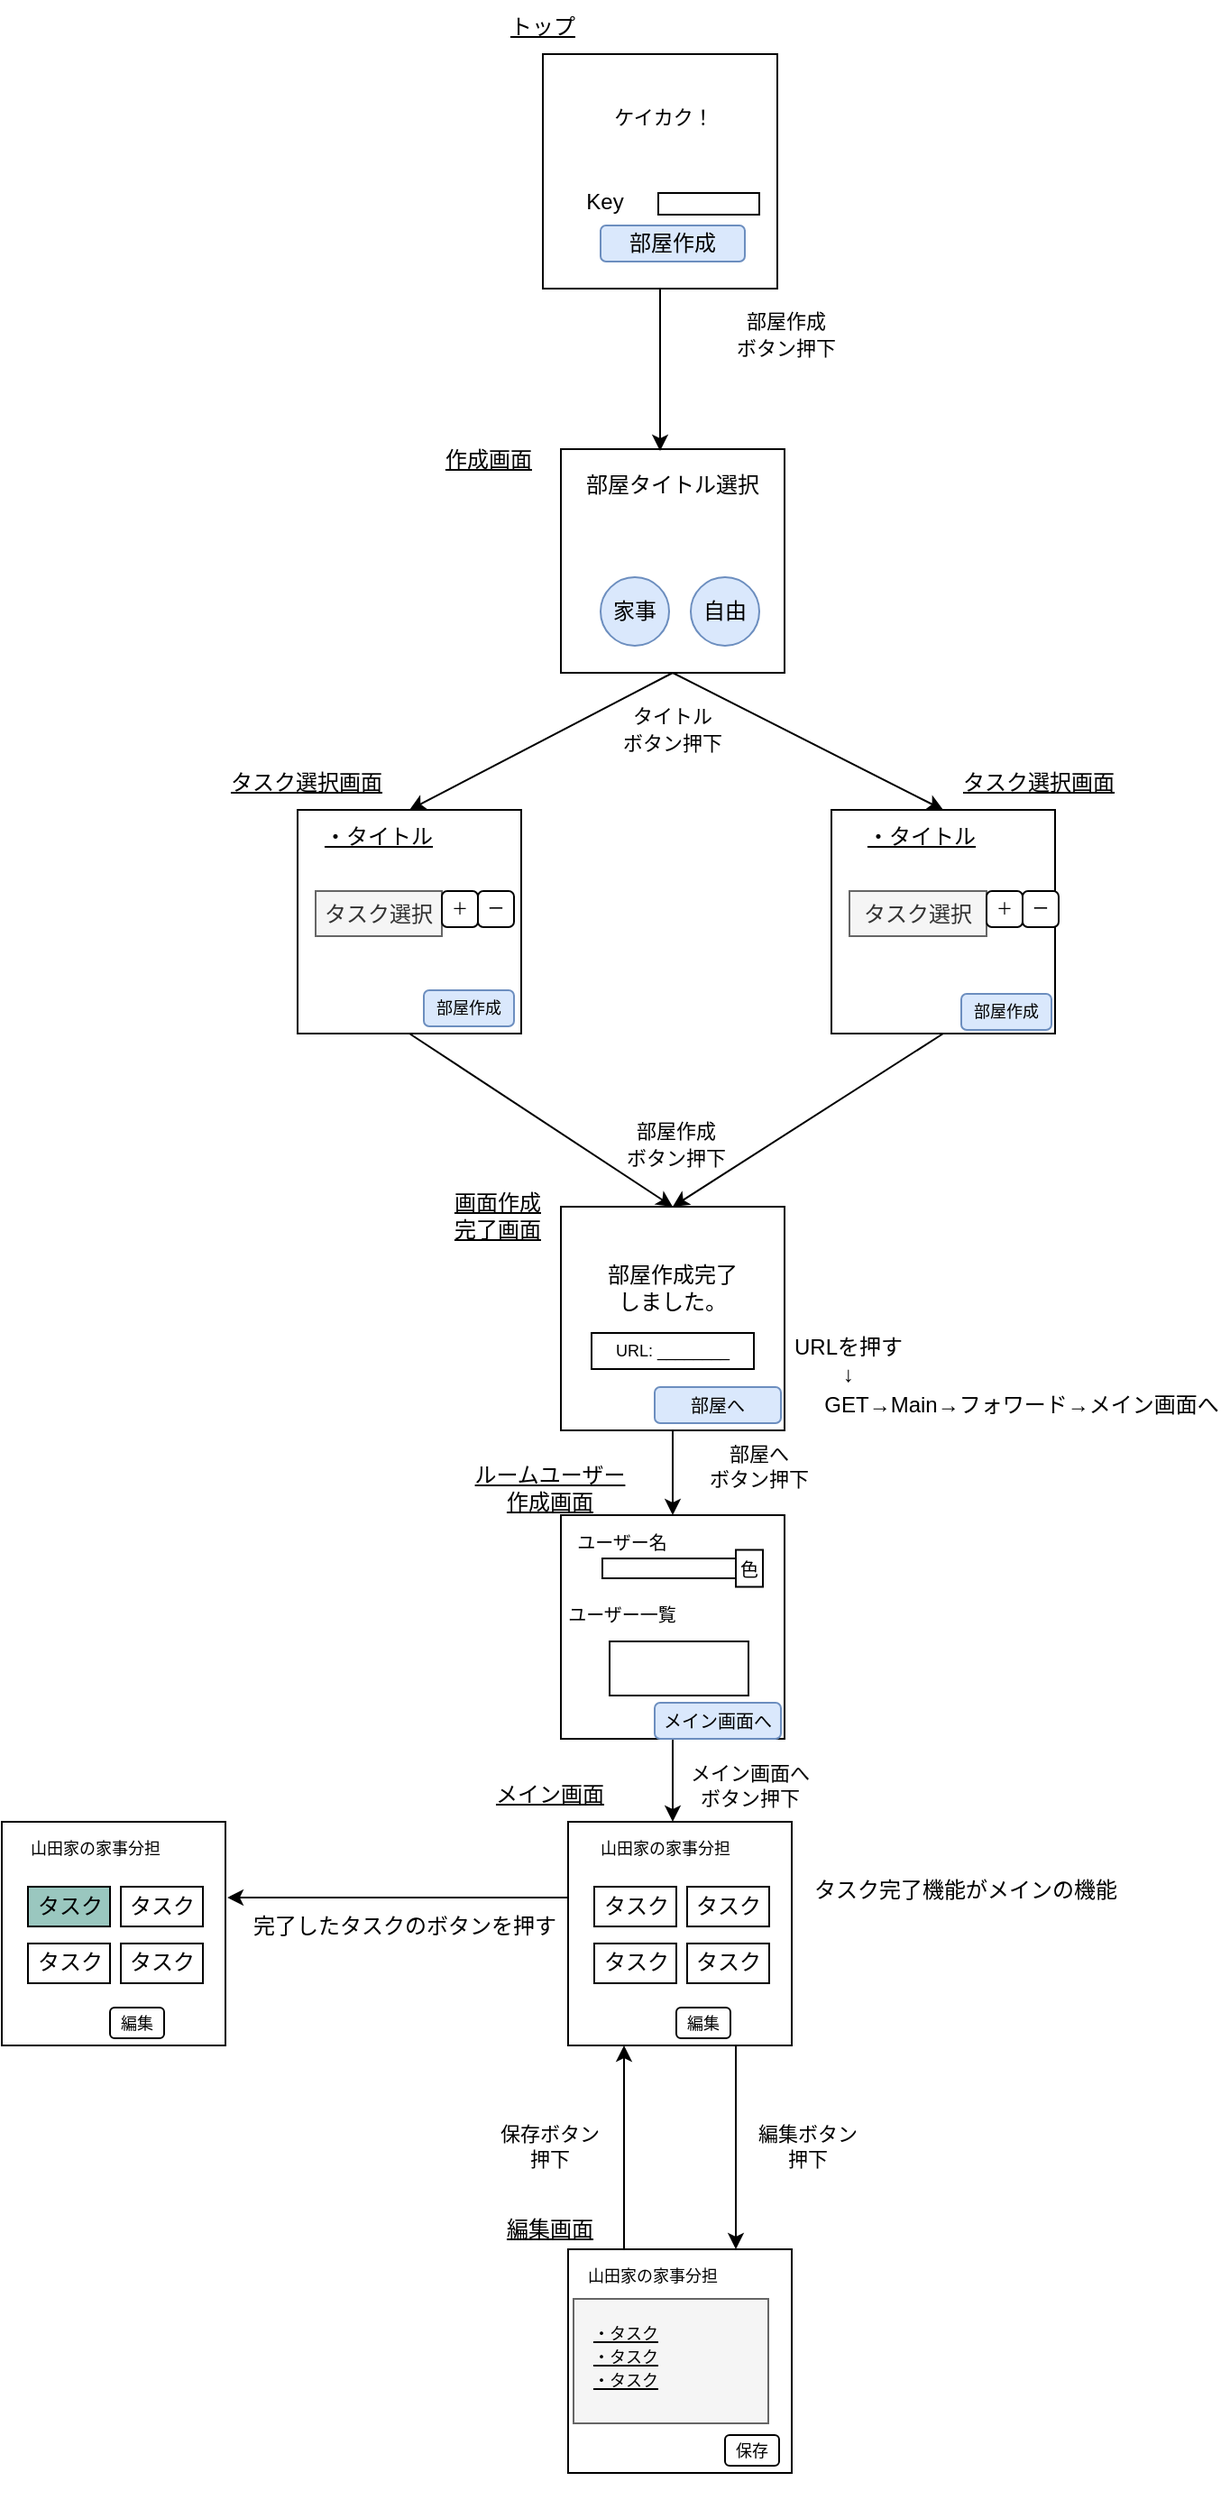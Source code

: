<mxfile version="15.7.0" type="device"><diagram id="og8jgkJyTV0wIJ1lYBQK" name="Page-1"><mxGraphModel dx="868" dy="482" grid="1" gridSize="10" guides="1" tooltips="1" connect="1" arrows="1" fold="1" page="1" pageScale="1" pageWidth="827" pageHeight="1169" math="0" shadow="0"><root><mxCell id="0"/><mxCell id="1" parent="0"/><mxCell id="MS_63kwLOovhgmdB6sgd-1" value="" style="whiteSpace=wrap;html=1;aspect=fixed;" parent="1" vertex="1"><mxGeometry x="350" y="80" width="130" height="130" as="geometry"/></mxCell><mxCell id="MS_63kwLOovhgmdB6sgd-6" value="" style="whiteSpace=wrap;html=1;aspect=fixed;" parent="1" vertex="1"><mxGeometry x="360" y="299" width="124" height="124" as="geometry"/></mxCell><mxCell id="MS_63kwLOovhgmdB6sgd-8" value="" style="whiteSpace=wrap;html=1;aspect=fixed;" parent="1" vertex="1"><mxGeometry x="214" y="499" width="124" height="124" as="geometry"/></mxCell><mxCell id="MS_63kwLOovhgmdB6sgd-9" value="" style="whiteSpace=wrap;html=1;aspect=fixed;" parent="1" vertex="1"><mxGeometry x="510" y="499" width="124" height="124" as="geometry"/></mxCell><mxCell id="MS_63kwLOovhgmdB6sgd-10" value="" style="whiteSpace=wrap;html=1;aspect=fixed;" parent="1" vertex="1"><mxGeometry x="360" y="719" width="124" height="124" as="geometry"/></mxCell><mxCell id="MS_63kwLOovhgmdB6sgd-11" value="" style="whiteSpace=wrap;html=1;aspect=fixed;" parent="1" vertex="1"><mxGeometry x="364" y="1060" width="124" height="124" as="geometry"/></mxCell><mxCell id="MS_63kwLOovhgmdB6sgd-12" value="" style="endArrow=classic;html=1;rounded=0;exitX=0.5;exitY=1;exitDx=0;exitDy=0;" parent="1" source="MS_63kwLOovhgmdB6sgd-1" edge="1"><mxGeometry width="50" height="50" relative="1" as="geometry"><mxPoint x="440" y="180" as="sourcePoint"/><mxPoint x="415" y="300" as="targetPoint"/></mxGeometry></mxCell><mxCell id="MS_63kwLOovhgmdB6sgd-14" value="" style="endArrow=classic;html=1;rounded=0;entryX=0.5;entryY=0;entryDx=0;entryDy=0;exitX=0.5;exitY=1;exitDx=0;exitDy=0;" parent="1" source="MS_63kwLOovhgmdB6sgd-6" target="MS_63kwLOovhgmdB6sgd-8" edge="1"><mxGeometry width="50" height="50" relative="1" as="geometry"><mxPoint x="450" y="219" as="sourcePoint"/><mxPoint x="500" y="169" as="targetPoint"/></mxGeometry></mxCell><mxCell id="MS_63kwLOovhgmdB6sgd-15" value="" style="endArrow=classic;html=1;rounded=0;entryX=0.5;entryY=0;entryDx=0;entryDy=0;exitX=0.5;exitY=1;exitDx=0;exitDy=0;" parent="1" source="MS_63kwLOovhgmdB6sgd-6" target="MS_63kwLOovhgmdB6sgd-9" edge="1"><mxGeometry width="50" height="50" relative="1" as="geometry"><mxPoint x="450" y="219" as="sourcePoint"/><mxPoint x="500" y="169" as="targetPoint"/></mxGeometry></mxCell><mxCell id="MS_63kwLOovhgmdB6sgd-17" value="" style="endArrow=classic;html=1;rounded=0;exitX=0.5;exitY=1;exitDx=0;exitDy=0;entryX=0.5;entryY=0;entryDx=0;entryDy=0;" parent="1" source="MS_63kwLOovhgmdB6sgd-8" target="MS_63kwLOovhgmdB6sgd-10" edge="1"><mxGeometry width="50" height="50" relative="1" as="geometry"><mxPoint x="450" y="219" as="sourcePoint"/><mxPoint x="500" y="169" as="targetPoint"/></mxGeometry></mxCell><mxCell id="MS_63kwLOovhgmdB6sgd-18" value="" style="endArrow=classic;html=1;rounded=0;exitX=0.5;exitY=1;exitDx=0;exitDy=0;entryX=0.5;entryY=0;entryDx=0;entryDy=0;" parent="1" source="MS_63kwLOovhgmdB6sgd-9" target="MS_63kwLOovhgmdB6sgd-10" edge="1"><mxGeometry width="50" height="50" relative="1" as="geometry"><mxPoint x="450" y="219" as="sourcePoint"/><mxPoint x="500" y="169" as="targetPoint"/></mxGeometry></mxCell><mxCell id="MS_63kwLOovhgmdB6sgd-19" value="" style="endArrow=classic;html=1;rounded=0;exitX=0.5;exitY=1;exitDx=0;exitDy=0;entryX=0.5;entryY=0;entryDx=0;entryDy=0;" parent="1" source="MS_63kwLOovhgmdB6sgd-10" target="R-ykpiFvyikqu-an4wk7-4" edge="1"><mxGeometry width="50" height="50" relative="1" as="geometry"><mxPoint x="450" y="219" as="sourcePoint"/><mxPoint x="422" y="870" as="targetPoint"/></mxGeometry></mxCell><mxCell id="MS_63kwLOovhgmdB6sgd-21" value="&lt;u&gt;トップ&lt;/u&gt;" style="text;html=1;strokeColor=none;fillColor=none;align=center;verticalAlign=middle;whiteSpace=wrap;rounded=0;" parent="1" vertex="1"><mxGeometry x="320" y="50" width="60" height="30" as="geometry"/></mxCell><mxCell id="MS_63kwLOovhgmdB6sgd-22" value="&lt;u&gt;作成画面&lt;/u&gt;" style="text;html=1;strokeColor=none;fillColor=none;align=center;verticalAlign=middle;whiteSpace=wrap;rounded=0;" parent="1" vertex="1"><mxGeometry x="290" y="290" width="60" height="30" as="geometry"/></mxCell><mxCell id="MS_63kwLOovhgmdB6sgd-26" value="&lt;u&gt;タスク選択画面&lt;/u&gt;" style="text;html=1;strokeColor=none;fillColor=none;align=center;verticalAlign=middle;whiteSpace=wrap;rounded=0;" parent="1" vertex="1"><mxGeometry x="174" y="469" width="90" height="30" as="geometry"/></mxCell><mxCell id="MS_63kwLOovhgmdB6sgd-27" value="&lt;u&gt;タスク選択画面&lt;/u&gt;" style="text;html=1;strokeColor=none;fillColor=none;align=center;verticalAlign=middle;whiteSpace=wrap;rounded=0;" parent="1" vertex="1"><mxGeometry x="580" y="469" width="90" height="30" as="geometry"/></mxCell><mxCell id="MS_63kwLOovhgmdB6sgd-28" value="&lt;u&gt;画面作成&lt;br&gt;完了画面&lt;/u&gt;" style="text;html=1;strokeColor=none;fillColor=none;align=center;verticalAlign=middle;whiteSpace=wrap;rounded=0;" parent="1" vertex="1"><mxGeometry x="280" y="709" width="90" height="30" as="geometry"/></mxCell><mxCell id="MS_63kwLOovhgmdB6sgd-29" value="&lt;u&gt;メイン画面&lt;/u&gt;" style="text;html=1;strokeColor=none;fillColor=none;align=center;verticalAlign=middle;whiteSpace=wrap;rounded=0;" parent="1" vertex="1"><mxGeometry x="309" y="1030" width="90" height="30" as="geometry"/></mxCell><mxCell id="MS_63kwLOovhgmdB6sgd-30" value="&lt;font style=&quot;font-size: 11px&quot;&gt;タイトル&lt;br&gt;ボタン押下&lt;/font&gt;" style="text;html=1;strokeColor=none;fillColor=none;align=center;verticalAlign=middle;whiteSpace=wrap;rounded=0;" parent="1" vertex="1"><mxGeometry x="367" y="439" width="110" height="30" as="geometry"/></mxCell><mxCell id="MS_63kwLOovhgmdB6sgd-32" value="&lt;font style=&quot;font-size: 11px&quot;&gt;部屋作成&lt;br&gt;ボタン押下&lt;/font&gt;" style="text;html=1;strokeColor=none;fillColor=none;align=center;verticalAlign=middle;whiteSpace=wrap;rounded=0;" parent="1" vertex="1"><mxGeometry x="369" y="669" width="110" height="30" as="geometry"/></mxCell><mxCell id="MS_63kwLOovhgmdB6sgd-33" value="部屋作成" style="rounded=1;whiteSpace=wrap;html=1;fillColor=#dae8fc;strokeColor=#6c8ebf;" parent="1" vertex="1"><mxGeometry x="382" y="175" width="80" height="20" as="geometry"/></mxCell><mxCell id="MS_63kwLOovhgmdB6sgd-34" value="&lt;font style=&quot;font-size: 11px&quot;&gt;部屋作成&lt;br&gt;ボタン押下&lt;/font&gt;" style="text;html=1;strokeColor=none;fillColor=none;align=center;verticalAlign=middle;whiteSpace=wrap;rounded=0;" parent="1" vertex="1"><mxGeometry x="430" y="220" width="110" height="30" as="geometry"/></mxCell><mxCell id="MS_63kwLOovhgmdB6sgd-35" value="家事" style="ellipse;whiteSpace=wrap;html=1;aspect=fixed;fillColor=#dae8fc;strokeColor=#6c8ebf;" parent="1" vertex="1"><mxGeometry x="382" y="370" width="38" height="38" as="geometry"/></mxCell><mxCell id="MS_63kwLOovhgmdB6sgd-37" value="自由" style="ellipse;whiteSpace=wrap;html=1;aspect=fixed;fillColor=#dae8fc;strokeColor=#6c8ebf;" parent="1" vertex="1"><mxGeometry x="432" y="370" width="38" height="38" as="geometry"/></mxCell><mxCell id="MS_63kwLOovhgmdB6sgd-38" value="部屋タイトル選択" style="text;html=1;strokeColor=none;fillColor=none;align=center;verticalAlign=middle;whiteSpace=wrap;rounded=0;" parent="1" vertex="1"><mxGeometry x="362" y="309" width="120" height="20" as="geometry"/></mxCell><mxCell id="MS_63kwLOovhgmdB6sgd-39" value="タスク選択" style="rounded=0;whiteSpace=wrap;html=1;fillColor=#f5f5f5;fontColor=#333333;strokeColor=#666666;" parent="1" vertex="1"><mxGeometry x="224" y="544" width="70" height="25" as="geometry"/></mxCell><mxCell id="MS_63kwLOovhgmdB6sgd-41" value="タスク選択" style="rounded=0;whiteSpace=wrap;html=1;fillColor=#f5f5f5;fontColor=#333333;strokeColor=#666666;" parent="1" vertex="1"><mxGeometry x="520" y="544" width="76" height="25" as="geometry"/></mxCell><mxCell id="MS_63kwLOovhgmdB6sgd-47" value="＋" style="rounded=1;whiteSpace=wrap;html=1;fontSize=9;" parent="1" vertex="1"><mxGeometry x="294" y="544" width="20" height="20" as="geometry"/></mxCell><mxCell id="MS_63kwLOovhgmdB6sgd-49" value="＋" style="rounded=1;whiteSpace=wrap;html=1;fontSize=9;" parent="1" vertex="1"><mxGeometry x="596" y="544" width="20" height="20" as="geometry"/></mxCell><mxCell id="MS_63kwLOovhgmdB6sgd-52" value="ー" style="rounded=1;whiteSpace=wrap;html=1;fontSize=9;" parent="1" vertex="1"><mxGeometry x="314" y="544" width="20" height="20" as="geometry"/></mxCell><mxCell id="MS_63kwLOovhgmdB6sgd-54" value="ー" style="rounded=1;whiteSpace=wrap;html=1;fontSize=9;" parent="1" vertex="1"><mxGeometry x="616" y="544" width="20" height="20" as="geometry"/></mxCell><mxCell id="MS_63kwLOovhgmdB6sgd-57" value="部屋作成" style="rounded=1;whiteSpace=wrap;html=1;fontSize=9;fillColor=#dae8fc;strokeColor=#6c8ebf;" parent="1" vertex="1"><mxGeometry x="582" y="601" width="50" height="20" as="geometry"/></mxCell><mxCell id="MS_63kwLOovhgmdB6sgd-58" value="部屋作成" style="rounded=1;whiteSpace=wrap;html=1;fontSize=9;fillColor=#dae8fc;strokeColor=#6c8ebf;" parent="1" vertex="1"><mxGeometry x="284" y="599" width="50" height="20" as="geometry"/></mxCell><mxCell id="MS_63kwLOovhgmdB6sgd-66" value="URL: ________" style="rounded=0;whiteSpace=wrap;html=1;fontSize=9;" parent="1" vertex="1"><mxGeometry x="377" y="789" width="90" height="20" as="geometry"/></mxCell><mxCell id="MS_63kwLOovhgmdB6sgd-72" value="山田家の家事分担" style="text;html=1;strokeColor=none;fillColor=none;align=center;verticalAlign=middle;whiteSpace=wrap;rounded=0;fontSize=9;" parent="1" vertex="1"><mxGeometry x="366" y="1070" width="104" height="10" as="geometry"/></mxCell><mxCell id="MS_63kwLOovhgmdB6sgd-74" value="編集" style="rounded=1;whiteSpace=wrap;html=1;fontSize=9;" parent="1" vertex="1"><mxGeometry x="424" y="1163" width="30" height="17" as="geometry"/></mxCell><mxCell id="MS_63kwLOovhgmdB6sgd-91" value="" style="endArrow=classic;html=1;rounded=0;exitX=0.75;exitY=1;exitDx=0;exitDy=0;entryX=0.75;entryY=0;entryDx=0;entryDy=0;" parent="1" source="MS_63kwLOovhgmdB6sgd-11" target="MS_63kwLOovhgmdB6sgd-83" edge="1"><mxGeometry width="50" height="50" relative="1" as="geometry"><mxPoint x="454" y="370" as="sourcePoint"/><mxPoint x="457" y="1291" as="targetPoint"/></mxGeometry></mxCell><mxCell id="MS_63kwLOovhgmdB6sgd-92" value="" style="endArrow=classic;html=1;rounded=0;entryX=0.25;entryY=1;entryDx=0;entryDy=0;exitX=0.25;exitY=0;exitDx=0;exitDy=0;" parent="1" source="MS_63kwLOovhgmdB6sgd-83" target="MS_63kwLOovhgmdB6sgd-11" edge="1"><mxGeometry width="50" height="50" relative="1" as="geometry"><mxPoint x="395" y="1291" as="sourcePoint"/><mxPoint x="504" y="320" as="targetPoint"/></mxGeometry></mxCell><mxCell id="MS_63kwLOovhgmdB6sgd-95" value="&lt;font style=&quot;font-size: 12px&quot;&gt;部屋作成完了&lt;br&gt;しました。&lt;/font&gt;" style="text;html=1;strokeColor=none;fillColor=none;align=center;verticalAlign=middle;whiteSpace=wrap;rounded=0;fontSize=9;" parent="1" vertex="1"><mxGeometry x="372" y="739" width="100" height="50" as="geometry"/></mxCell><mxCell id="MS_63kwLOovhgmdB6sgd-96" value="&lt;span style=&quot;font-size: 10px&quot;&gt;部屋へ&lt;br&gt;&lt;/span&gt;" style="rounded=1;whiteSpace=wrap;html=1;fontSize=12;fillColor=#dae8fc;strokeColor=#6c8ebf;" parent="1" vertex="1"><mxGeometry x="412" y="819" width="70" height="20" as="geometry"/></mxCell><mxCell id="MS_63kwLOovhgmdB6sgd-97" value="&lt;font style=&quot;font-size: 11px&quot;&gt;部屋へ&lt;br&gt;ボタン押下&lt;br&gt;&lt;/font&gt;" style="text;html=1;strokeColor=none;fillColor=none;align=center;verticalAlign=middle;whiteSpace=wrap;rounded=0;fontSize=10;" parent="1" vertex="1"><mxGeometry x="430" y="843" width="80" height="40" as="geometry"/></mxCell><mxCell id="MS_63kwLOovhgmdB6sgd-98" value="&lt;font style=&quot;font-size: 11px&quot;&gt;保存ボタン&lt;br&gt;押下&lt;br&gt;&lt;/font&gt;" style="text;html=1;strokeColor=none;fillColor=none;align=center;verticalAlign=middle;whiteSpace=wrap;rounded=0;fontSize=10;" parent="1" vertex="1"><mxGeometry x="314" y="1220" width="80" height="40" as="geometry"/></mxCell><mxCell id="MS_63kwLOovhgmdB6sgd-101" value="&lt;font style=&quot;font-size: 11px&quot;&gt;編集ボタン&lt;br&gt;押下&lt;br&gt;&lt;/font&gt;" style="text;html=1;strokeColor=none;fillColor=none;align=center;verticalAlign=middle;whiteSpace=wrap;rounded=0;fontSize=10;" parent="1" vertex="1"><mxGeometry x="457" y="1220" width="80" height="40" as="geometry"/></mxCell><mxCell id="MS_63kwLOovhgmdB6sgd-102" value="ケイカク！" style="text;html=1;strokeColor=none;fillColor=none;align=center;verticalAlign=middle;whiteSpace=wrap;rounded=0;fontSize=11;" parent="1" vertex="1"><mxGeometry x="362" y="100" width="110" height="30" as="geometry"/></mxCell><mxCell id="Iy_jz6gNpsXsTIrHsB20-1" value="タスク完了機能がメインの機能" style="text;html=1;align=center;verticalAlign=middle;resizable=0;points=[];autosize=1;strokeColor=none;fillColor=none;" parent="1" vertex="1"><mxGeometry x="494" y="1087.5" width="180" height="20" as="geometry"/></mxCell><mxCell id="Iy_jz6gNpsXsTIrHsB20-7" value="&lt;br style=&quot;text-align: left&quot;&gt;&lt;span style=&quot;text-align: left&quot;&gt;Key&lt;/span&gt;" style="text;html=1;align=center;verticalAlign=middle;resizable=0;points=[];autosize=1;strokeColor=none;fillColor=none;" parent="1" vertex="1"><mxGeometry x="364" y="139" width="40" height="30" as="geometry"/></mxCell><mxCell id="Iy_jz6gNpsXsTIrHsB20-4" value="" style="rounded=0;whiteSpace=wrap;html=1;align=left;" parent="1" vertex="1"><mxGeometry x="414" y="157" width="56" height="12" as="geometry"/></mxCell><mxCell id="Iy_jz6gNpsXsTIrHsB20-12" value="GET→Main→フォワード→メイン画面へ" style="text;html=1;align=center;verticalAlign=middle;resizable=0;points=[];autosize=1;strokeColor=none;fillColor=none;" parent="1" vertex="1"><mxGeometry x="500" y="819" width="230" height="20" as="geometry"/></mxCell><mxCell id="Iy_jz6gNpsXsTIrHsB20-13" value="URLを押す&lt;br&gt;↓" style="text;html=1;align=center;verticalAlign=middle;resizable=0;points=[];autosize=1;strokeColor=none;fillColor=none;" parent="1" vertex="1"><mxGeometry x="479" y="789" width="80" height="30" as="geometry"/></mxCell><mxCell id="Iy_jz6gNpsXsTIrHsB20-19" value="" style="group" parent="1" vertex="1" connectable="0"><mxGeometry x="378.5" y="1096" width="45.5" height="53.5" as="geometry"/></mxCell><mxCell id="Iy_jz6gNpsXsTIrHsB20-15" value="タスク" style="rounded=0;whiteSpace=wrap;html=1;align=center;" parent="Iy_jz6gNpsXsTIrHsB20-19" vertex="1"><mxGeometry width="45.5" height="22.029" as="geometry"/></mxCell><mxCell id="Iy_jz6gNpsXsTIrHsB20-18" value="タスク" style="rounded=0;whiteSpace=wrap;html=1;align=center;" parent="Iy_jz6gNpsXsTIrHsB20-19" vertex="1"><mxGeometry y="31.471" width="45.5" height="22.029" as="geometry"/></mxCell><mxCell id="Iy_jz6gNpsXsTIrHsB20-20" value="" style="group" parent="1" vertex="1" connectable="0"><mxGeometry x="430" y="1096" width="45.5" height="53.5" as="geometry"/></mxCell><mxCell id="Iy_jz6gNpsXsTIrHsB20-21" value="タスク" style="rounded=0;whiteSpace=wrap;html=1;align=center;" parent="Iy_jz6gNpsXsTIrHsB20-20" vertex="1"><mxGeometry width="45.5" height="22.029" as="geometry"/></mxCell><mxCell id="Iy_jz6gNpsXsTIrHsB20-22" value="タスク" style="rounded=0;whiteSpace=wrap;html=1;align=center;" parent="Iy_jz6gNpsXsTIrHsB20-20" vertex="1"><mxGeometry y="31.471" width="45.5" height="22.029" as="geometry"/></mxCell><mxCell id="Iy_jz6gNpsXsTIrHsB20-24" value="" style="group" parent="1" vertex="1" connectable="0"><mxGeometry x="304" y="1271" width="167" height="164" as="geometry"/></mxCell><mxCell id="MS_63kwLOovhgmdB6sgd-93" value="&lt;u&gt;編集画面&lt;/u&gt;" style="text;html=1;strokeColor=none;fillColor=none;align=center;verticalAlign=middle;whiteSpace=wrap;rounded=0;" parent="Iy_jz6gNpsXsTIrHsB20-24" vertex="1"><mxGeometry x="5" width="90" height="30" as="geometry"/></mxCell><mxCell id="Iy_jz6gNpsXsTIrHsB20-25" value="" style="whiteSpace=wrap;html=1;aspect=fixed;" parent="1" vertex="1"><mxGeometry x="50" y="1060" width="124" height="124" as="geometry"/></mxCell><mxCell id="Iy_jz6gNpsXsTIrHsB20-26" value="山田家の家事分担" style="text;html=1;strokeColor=none;fillColor=none;align=center;verticalAlign=middle;whiteSpace=wrap;rounded=0;fontSize=9;" parent="1" vertex="1"><mxGeometry x="52" y="1070" width="100" height="10" as="geometry"/></mxCell><mxCell id="Iy_jz6gNpsXsTIrHsB20-27" value="編集" style="rounded=1;whiteSpace=wrap;html=1;fontSize=9;" parent="1" vertex="1"><mxGeometry x="110" y="1163" width="30" height="17" as="geometry"/></mxCell><mxCell id="Iy_jz6gNpsXsTIrHsB20-28" value="" style="group" parent="1" vertex="1" connectable="0"><mxGeometry x="64.5" y="1096" width="45.5" height="53.5" as="geometry"/></mxCell><mxCell id="Iy_jz6gNpsXsTIrHsB20-29" value="タスク" style="rounded=0;whiteSpace=wrap;html=1;align=center;fillColor=#9AC7BF;" parent="Iy_jz6gNpsXsTIrHsB20-28" vertex="1"><mxGeometry width="45.5" height="22.029" as="geometry"/></mxCell><mxCell id="Iy_jz6gNpsXsTIrHsB20-30" value="タスク" style="rounded=0;whiteSpace=wrap;html=1;align=center;" parent="Iy_jz6gNpsXsTIrHsB20-28" vertex="1"><mxGeometry y="31.471" width="45.5" height="22.029" as="geometry"/></mxCell><mxCell id="Iy_jz6gNpsXsTIrHsB20-31" value="" style="group" parent="1" vertex="1" connectable="0"><mxGeometry x="116" y="1096" width="45.5" height="53.5" as="geometry"/></mxCell><mxCell id="Iy_jz6gNpsXsTIrHsB20-32" value="タスク" style="rounded=0;whiteSpace=wrap;html=1;align=center;" parent="Iy_jz6gNpsXsTIrHsB20-31" vertex="1"><mxGeometry width="45.5" height="22.029" as="geometry"/></mxCell><mxCell id="Iy_jz6gNpsXsTIrHsB20-33" value="タスク" style="rounded=0;whiteSpace=wrap;html=1;align=center;" parent="Iy_jz6gNpsXsTIrHsB20-31" vertex="1"><mxGeometry y="31.471" width="45.5" height="22.029" as="geometry"/></mxCell><mxCell id="Iy_jz6gNpsXsTIrHsB20-34" value="" style="endArrow=classic;html=1;rounded=0;entryX=1.008;entryY=0.339;entryDx=0;entryDy=0;entryPerimeter=0;" parent="1" target="Iy_jz6gNpsXsTIrHsB20-25" edge="1"><mxGeometry width="50" height="50" relative="1" as="geometry"><mxPoint x="364" y="1102" as="sourcePoint"/><mxPoint x="224" y="1102" as="targetPoint"/></mxGeometry></mxCell><mxCell id="Iy_jz6gNpsXsTIrHsB20-35" value="完了したタスクのボタンを押す" style="text;html=1;align=center;verticalAlign=middle;resizable=0;points=[];autosize=1;strokeColor=none;fillColor=none;" parent="1" vertex="1"><mxGeometry x="183" y="1107.5" width="180" height="20" as="geometry"/></mxCell><mxCell id="MS_63kwLOovhgmdB6sgd-76" value="" style="rounded=0;whiteSpace=wrap;html=1;fontSize=9;fillColor=#f5f5f5;fontColor=#333333;strokeColor=#666666;" parent="1" vertex="1"><mxGeometry x="367" y="1324.5" width="108" height="69" as="geometry"/></mxCell><mxCell id="MS_63kwLOovhgmdB6sgd-77" value="&lt;u&gt;・タスク&lt;/u&gt;" style="text;html=1;strokeColor=none;fillColor=none;align=center;verticalAlign=middle;whiteSpace=wrap;rounded=0;fontSize=9;" parent="1" vertex="1"><mxGeometry x="368" y="1363.5" width="56" height="13" as="geometry"/></mxCell><mxCell id="MS_63kwLOovhgmdB6sgd-78" value="&lt;u&gt;・タスク&lt;/u&gt;" style="text;html=1;strokeColor=none;fillColor=none;align=center;verticalAlign=middle;whiteSpace=wrap;rounded=0;fontSize=9;" parent="1" vertex="1"><mxGeometry x="368" y="1350.5" width="56" height="13" as="geometry"/></mxCell><mxCell id="MS_63kwLOovhgmdB6sgd-79" value="&lt;u&gt;・タスク&lt;/u&gt;" style="text;html=1;strokeColor=none;fillColor=none;align=center;verticalAlign=middle;whiteSpace=wrap;rounded=0;fontSize=9;" parent="1" vertex="1"><mxGeometry x="368" y="1337.5" width="56" height="13" as="geometry"/></mxCell><mxCell id="MS_63kwLOovhgmdB6sgd-80" value="山田家の家事分担" style="text;html=1;strokeColor=none;fillColor=none;align=center;verticalAlign=middle;whiteSpace=wrap;rounded=0;fontSize=9;" parent="1" vertex="1"><mxGeometry x="361" y="1307" width="100" height="10" as="geometry"/></mxCell><mxCell id="MS_63kwLOovhgmdB6sgd-81" value="保存" style="rounded=1;whiteSpace=wrap;html=1;fontSize=9;" parent="1" vertex="1"><mxGeometry x="451" y="1400" width="30" height="17" as="geometry"/></mxCell><mxCell id="MS_63kwLOovhgmdB6sgd-82" value="編集" style="rounded=1;whiteSpace=wrap;html=1;fontSize=9;" parent="1" vertex="1"><mxGeometry x="419" y="1400" width="30" height="17" as="geometry"/></mxCell><mxCell id="MS_63kwLOovhgmdB6sgd-83" value="" style="whiteSpace=wrap;html=1;aspect=fixed;" parent="1" vertex="1"><mxGeometry x="364" y="1297" width="124" height="124" as="geometry"/></mxCell><mxCell id="MS_63kwLOovhgmdB6sgd-84" value="" style="rounded=0;whiteSpace=wrap;html=1;fontSize=9;fillColor=#f5f5f5;fontColor=#333333;strokeColor=#666666;" parent="1" vertex="1"><mxGeometry x="367" y="1324.5" width="108" height="69" as="geometry"/></mxCell><mxCell id="MS_63kwLOovhgmdB6sgd-85" value="&lt;u&gt;・タスク&lt;/u&gt;" style="text;html=1;strokeColor=none;fillColor=none;align=center;verticalAlign=middle;whiteSpace=wrap;rounded=0;fontSize=9;" parent="1" vertex="1"><mxGeometry x="368" y="1363.5" width="56" height="13" as="geometry"/></mxCell><mxCell id="MS_63kwLOovhgmdB6sgd-86" value="&lt;u&gt;・タスク&lt;/u&gt;" style="text;html=1;strokeColor=none;fillColor=none;align=center;verticalAlign=middle;whiteSpace=wrap;rounded=0;fontSize=9;" parent="1" vertex="1"><mxGeometry x="368" y="1350.5" width="56" height="13" as="geometry"/></mxCell><mxCell id="MS_63kwLOovhgmdB6sgd-87" value="&lt;u&gt;・タスク&lt;/u&gt;" style="text;html=1;strokeColor=none;fillColor=none;align=center;verticalAlign=middle;whiteSpace=wrap;rounded=0;fontSize=9;" parent="1" vertex="1"><mxGeometry x="368" y="1337.5" width="56" height="13" as="geometry"/></mxCell><mxCell id="MS_63kwLOovhgmdB6sgd-88" value="山田家の家事分担" style="text;html=1;strokeColor=none;fillColor=none;align=center;verticalAlign=middle;whiteSpace=wrap;rounded=0;fontSize=9;" parent="1" vertex="1"><mxGeometry x="361" y="1307" width="100" height="10" as="geometry"/></mxCell><mxCell id="MS_63kwLOovhgmdB6sgd-89" value="保存" style="rounded=1;whiteSpace=wrap;html=1;fontSize=9;" parent="1" vertex="1"><mxGeometry x="451" y="1400" width="30" height="17" as="geometry"/></mxCell><mxCell id="R-ykpiFvyikqu-an4wk7-4" value="" style="whiteSpace=wrap;html=1;aspect=fixed;" parent="1" vertex="1"><mxGeometry x="360" y="890" width="124" height="124" as="geometry"/></mxCell><mxCell id="R-ykpiFvyikqu-an4wk7-6" value="&lt;u&gt;ルームユーザー&lt;br&gt;作成画面&lt;br&gt;&lt;/u&gt;" style="text;html=1;strokeColor=none;fillColor=none;align=center;verticalAlign=middle;whiteSpace=wrap;rounded=0;" parent="1" vertex="1"><mxGeometry x="309" y="860" width="90" height="30" as="geometry"/></mxCell><mxCell id="R-ykpiFvyikqu-an4wk7-7" value="" style="endArrow=classic;html=1;rounded=0;exitX=0.5;exitY=1;exitDx=0;exitDy=0;" parent="1" source="R-ykpiFvyikqu-an4wk7-4" edge="1"><mxGeometry width="50" height="50" relative="1" as="geometry"><mxPoint x="450" y="219" as="sourcePoint"/><mxPoint x="422" y="1060" as="targetPoint"/></mxGeometry></mxCell><mxCell id="R-ykpiFvyikqu-an4wk7-8" value="" style="rounded=0;whiteSpace=wrap;html=1;" parent="1" vertex="1"><mxGeometry x="383" y="914" width="77" height="11" as="geometry"/></mxCell><mxCell id="R-ykpiFvyikqu-an4wk7-9" value="&lt;font style=&quot;font-size: 10px&quot;&gt;ユーザー名&lt;/font&gt;" style="text;html=1;strokeColor=none;fillColor=none;align=center;verticalAlign=middle;whiteSpace=wrap;rounded=0;" parent="1" vertex="1"><mxGeometry x="359" y="890" width="70" height="30" as="geometry"/></mxCell><mxCell id="R-ykpiFvyikqu-an4wk7-12" value="色" style="rounded=0;whiteSpace=wrap;html=1;fontSize=10;" parent="1" vertex="1"><mxGeometry x="457" y="909.25" width="15" height="20.5" as="geometry"/></mxCell><mxCell id="R-ykpiFvyikqu-an4wk7-16" value="&lt;font style=&quot;font-size: 10px&quot;&gt;メイン画面へ&lt;/font&gt;" style="rounded=1;whiteSpace=wrap;html=1;fontSize=12;fillColor=#dae8fc;strokeColor=#6c8ebf;" parent="1" vertex="1"><mxGeometry x="412" y="994" width="70" height="20" as="geometry"/></mxCell><mxCell id="R-ykpiFvyikqu-an4wk7-17" value="" style="rounded=0;whiteSpace=wrap;html=1;" parent="1" vertex="1"><mxGeometry x="387" y="960" width="77" height="30" as="geometry"/></mxCell><mxCell id="R-ykpiFvyikqu-an4wk7-18" value="&lt;font style=&quot;font-size: 10px&quot;&gt;ユーザー一覧&lt;/font&gt;" style="text;html=1;strokeColor=none;fillColor=none;align=center;verticalAlign=middle;whiteSpace=wrap;rounded=0;" parent="1" vertex="1"><mxGeometry x="359" y="930" width="70" height="30" as="geometry"/></mxCell><mxCell id="R-ykpiFvyikqu-an4wk7-19" value="&lt;font style=&quot;font-size: 11px&quot;&gt;メイン画面へ&lt;br&gt;ボタン押下&lt;br&gt;&lt;/font&gt;" style="text;html=1;strokeColor=none;fillColor=none;align=center;verticalAlign=middle;whiteSpace=wrap;rounded=0;fontSize=10;" parent="1" vertex="1"><mxGeometry x="424.5" y="1020" width="80" height="40" as="geometry"/></mxCell><mxCell id="xTAKRRC8I_1FuUmBovhk-2" value="・タイトル" style="text;html=1;strokeColor=none;fillColor=none;align=center;verticalAlign=middle;whiteSpace=wrap;rounded=0;fontStyle=4" vertex="1" parent="1"><mxGeometry x="219" y="499" width="80" height="30" as="geometry"/></mxCell><mxCell id="xTAKRRC8I_1FuUmBovhk-3" value="・タイトル" style="text;html=1;strokeColor=none;fillColor=none;align=center;verticalAlign=middle;whiteSpace=wrap;rounded=0;fontStyle=4" vertex="1" parent="1"><mxGeometry x="520" y="499" width="80" height="30" as="geometry"/></mxCell></root></mxGraphModel></diagram></mxfile>